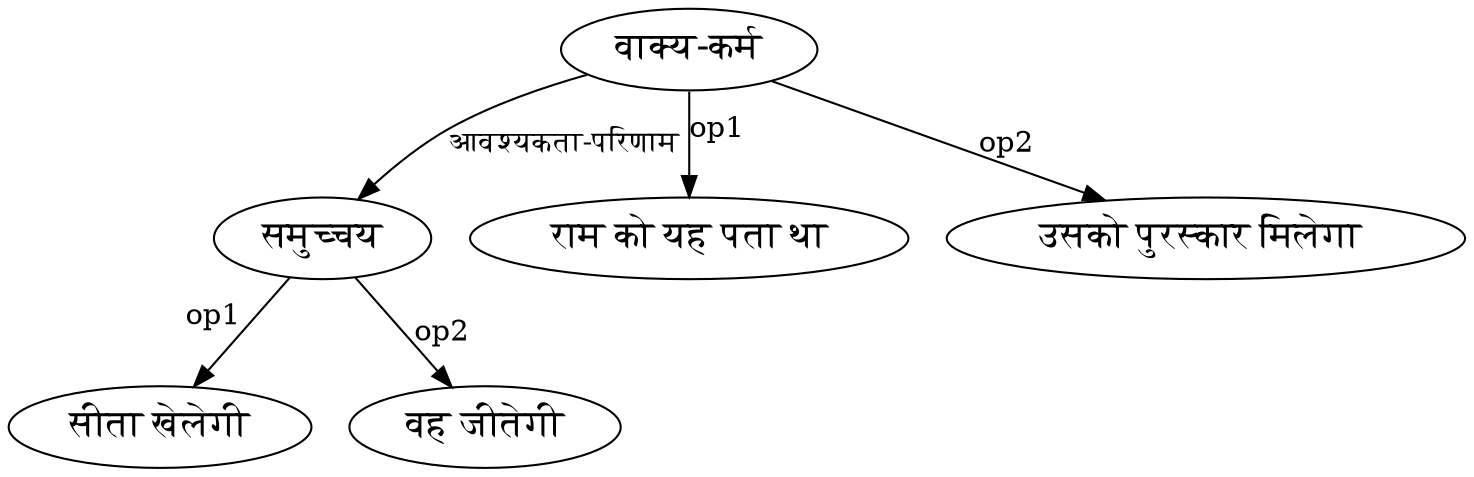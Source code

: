 digraph G{ 
 node [fontsize=18];
 rankdir=TB;
"सीता खेलेगी"[label="सीता खेलेगी"];
"समुच्चय"->"सीता खेलेगी"[xlabel="op1"];
"समुच्चय"->"वह जीतेगी"[label="op2"];
"राम को यह पता था"[label="राम को यह पता था"];
"वाक्य-कर्म"->"राम को यह पता था"[xlabel="op1"];
"वाक्य-कर्म"->"उसको पुरस्कार मिलेगा "[label="op2"];
"वाक्य-कर्म"->"समुच्चय"[label="आवश्यकता-परिणाम"];
}